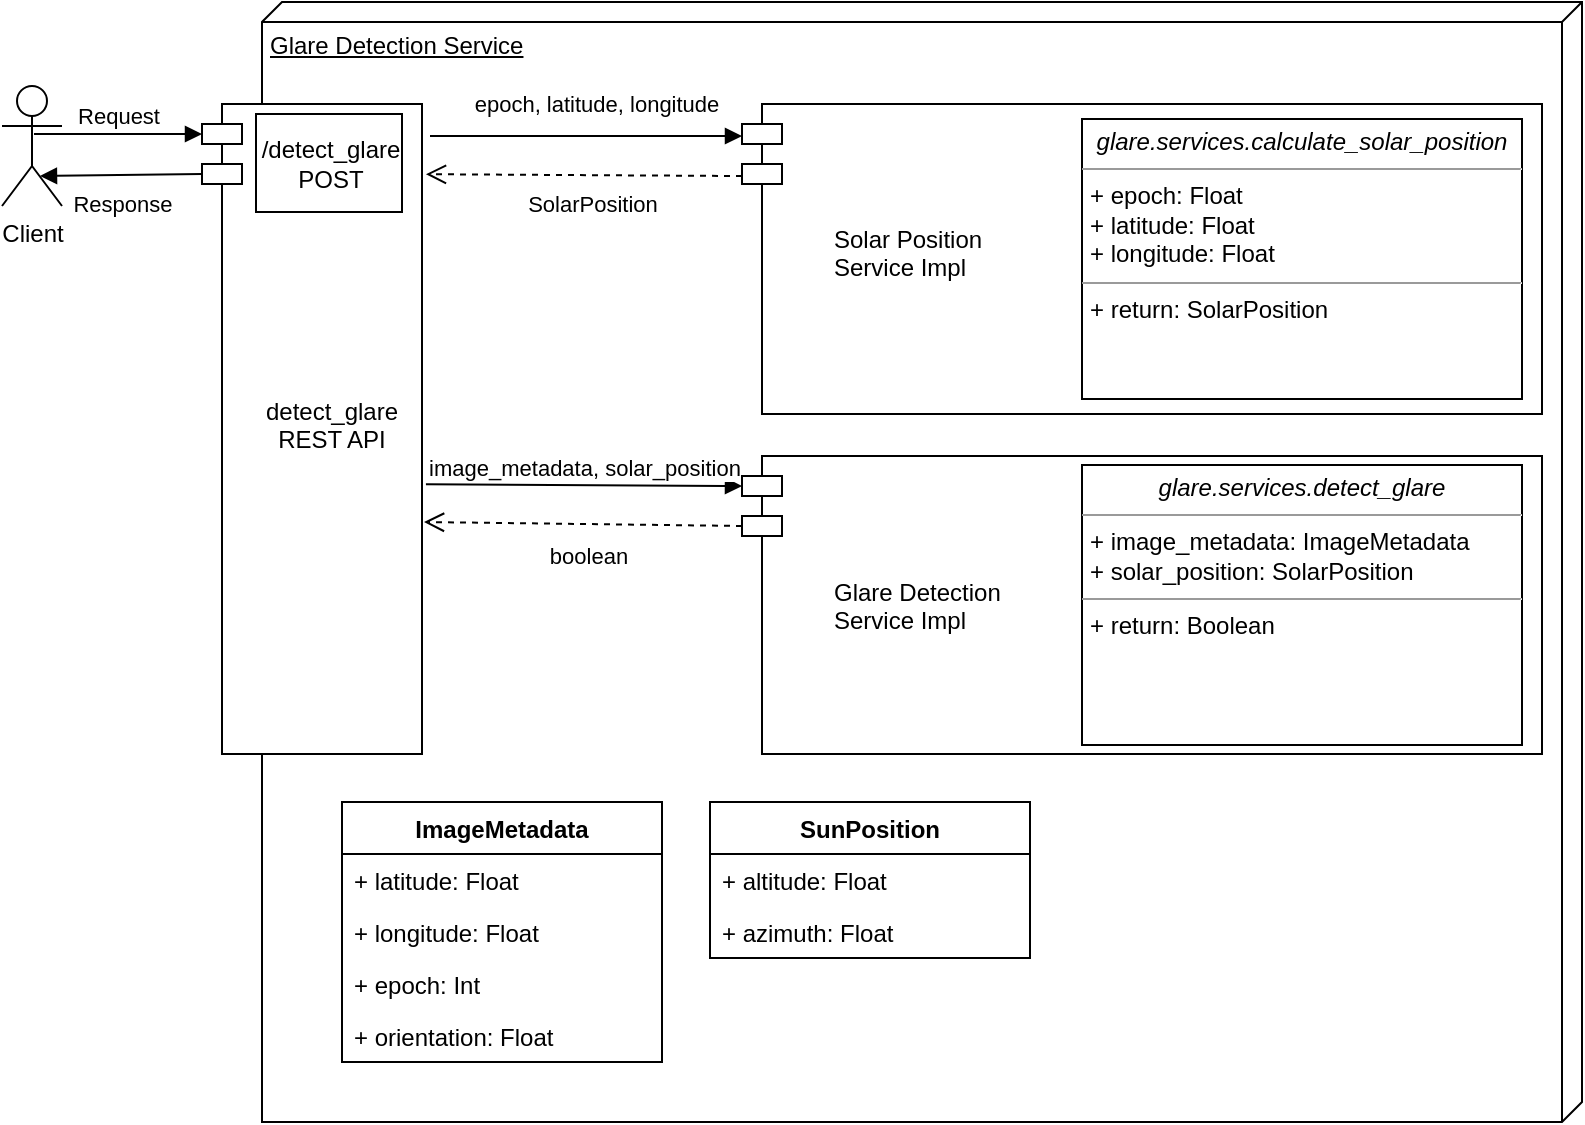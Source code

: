 <mxfile version="14.1.9" type="github">
  <diagram id="C5RBs43oDa-KdzZeNtuy" name="Page-1">
    <mxGraphModel dx="871" dy="590" grid="1" gridSize="10" guides="1" tooltips="1" connect="1" arrows="1" fold="1" page="1" pageScale="1" pageWidth="827" pageHeight="1169" math="0" shadow="0">
      <root>
        <mxCell id="WIyWlLk6GJQsqaUBKTNV-0" />
        <mxCell id="WIyWlLk6GJQsqaUBKTNV-1" parent="WIyWlLk6GJQsqaUBKTNV-0" />
        <mxCell id="LEbugSoTyeR6-p7tngCZ-11" value="Glare Detection Service&lt;br&gt;" style="verticalAlign=top;align=left;spacingTop=8;spacingLeft=2;spacingRight=12;shape=cube;size=10;direction=south;fontStyle=4;html=1;" vertex="1" parent="WIyWlLk6GJQsqaUBKTNV-1">
          <mxGeometry x="150" y="270" width="660" height="560" as="geometry" />
        </mxCell>
        <mxCell id="LEbugSoTyeR6-p7tngCZ-12" value="&#xa;&#xa;&#xa;&#xa;&#xa;&#xa;&#xa;&#xa;&#xa;&#xa;detect_glare&#xa;REST API" style="shape=module;align=left;spacingLeft=20;align=center;verticalAlign=top;" vertex="1" parent="WIyWlLk6GJQsqaUBKTNV-1">
          <mxGeometry x="120" y="321" width="110" height="325" as="geometry" />
        </mxCell>
        <mxCell id="LEbugSoTyeR6-p7tngCZ-14" value="image_metadata, solar_position" style="html=1;verticalAlign=bottom;endArrow=block;entryX=0;entryY=0;entryDx=0;entryDy=15;entryPerimeter=0;exitX=1.018;exitY=0.585;exitDx=0;exitDy=0;exitPerimeter=0;" edge="1" parent="WIyWlLk6GJQsqaUBKTNV-1" source="LEbugSoTyeR6-p7tngCZ-12">
          <mxGeometry relative="1" as="geometry">
            <mxPoint x="240" y="512" as="sourcePoint" />
            <mxPoint x="390" y="512" as="targetPoint" />
          </mxGeometry>
        </mxCell>
        <mxCell id="LEbugSoTyeR6-p7tngCZ-15" value="SolarPosition" style="html=1;verticalAlign=bottom;endArrow=open;dashed=1;endSize=8;exitX=0.1;exitY=0.719;exitDx=0;exitDy=0;exitPerimeter=0;entryX=1.018;entryY=0.108;entryDx=0;entryDy=0;entryPerimeter=0;" edge="1" parent="WIyWlLk6GJQsqaUBKTNV-1" target="LEbugSoTyeR6-p7tngCZ-12">
          <mxGeometry x="-0.059" y="23" relative="1" as="geometry">
            <mxPoint x="241.5" y="356.089" as="targetPoint" />
            <mxPoint x="390" y="357.02" as="sourcePoint" />
            <mxPoint as="offset" />
          </mxGeometry>
        </mxCell>
        <mxCell id="LEbugSoTyeR6-p7tngCZ-32" value="" style="shape=module;align=left;spacingLeft=20;align=center;verticalAlign=top;direction=east;" vertex="1" parent="WIyWlLk6GJQsqaUBKTNV-1">
          <mxGeometry x="390" y="321" width="400" height="155" as="geometry" />
        </mxCell>
        <mxCell id="LEbugSoTyeR6-p7tngCZ-34" value="Solar Position&#xa;Service Impl" style="text;strokeColor=none;fillColor=none;align=left;verticalAlign=top;spacingLeft=4;spacingRight=4;overflow=hidden;rotatable=0;points=[[0,0.5],[1,0.5]];portConstraint=eastwest;" vertex="1" parent="WIyWlLk6GJQsqaUBKTNV-1">
          <mxGeometry x="430" y="375" width="100" as="geometry" />
        </mxCell>
        <mxCell id="LEbugSoTyeR6-p7tngCZ-42" value="" style="shape=module;align=left;spacingLeft=20;align=center;verticalAlign=top;direction=east;" vertex="1" parent="WIyWlLk6GJQsqaUBKTNV-1">
          <mxGeometry x="390" y="497" width="400" height="149" as="geometry" />
        </mxCell>
        <mxCell id="LEbugSoTyeR6-p7tngCZ-43" value="Glare Detection&#xa;Service Impl" style="text;strokeColor=none;fillColor=none;align=left;verticalAlign=top;spacingLeft=4;spacingRight=4;overflow=hidden;rotatable=0;points=[[0,0.5],[1,0.5]];portConstraint=eastwest;" vertex="1" parent="WIyWlLk6GJQsqaUBKTNV-1">
          <mxGeometry x="430" y="551.5" width="100" height="40" as="geometry" />
        </mxCell>
        <mxCell id="LEbugSoTyeR6-p7tngCZ-44" value="epoch, latitude, longitude" style="html=1;verticalAlign=bottom;endArrow=block;entryX=0;entryY=0;entryDx=0;entryDy=15;entryPerimeter=0;" edge="1" parent="WIyWlLk6GJQsqaUBKTNV-1">
          <mxGeometry x="0.067" y="7" relative="1" as="geometry">
            <mxPoint x="234" y="337" as="sourcePoint" />
            <mxPoint x="390" y="337.0" as="targetPoint" />
            <mxPoint as="offset" />
          </mxGeometry>
        </mxCell>
        <mxCell id="LEbugSoTyeR6-p7tngCZ-45" value="boolean" style="html=1;verticalAlign=bottom;endArrow=open;dashed=1;endSize=8;exitX=0;exitY=0;exitDx=0;exitDy=35;exitPerimeter=0;" edge="1" parent="WIyWlLk6GJQsqaUBKTNV-1" source="LEbugSoTyeR6-p7tngCZ-42">
          <mxGeometry x="-0.05" y="25" relative="1" as="geometry">
            <mxPoint x="231" y="530" as="targetPoint" />
            <mxPoint x="400" y="425.02" as="sourcePoint" />
            <mxPoint x="-1" as="offset" />
          </mxGeometry>
        </mxCell>
        <mxCell id="LEbugSoTyeR6-p7tngCZ-50" value="&lt;p style=&quot;margin: 0px ; margin-top: 4px ; text-align: center&quot;&gt;&lt;i&gt;glare.services.calculate_solar_position&lt;/i&gt;&lt;/p&gt;&lt;hr size=&quot;1&quot;&gt;&lt;p style=&quot;margin: 0px ; margin-left: 4px&quot;&gt;+ epoch: Float&lt;br&gt;+ latitude: Float&lt;/p&gt;&lt;p style=&quot;margin: 0px ; margin-left: 4px&quot;&gt;+ longitude: Float&lt;/p&gt;&lt;hr size=&quot;1&quot;&gt;&lt;p style=&quot;margin: 0px ; margin-left: 4px&quot;&gt;+ return: SolarPosition&lt;/p&gt;" style="verticalAlign=top;align=left;overflow=fill;fontSize=12;fontFamily=Helvetica;html=1;" vertex="1" parent="WIyWlLk6GJQsqaUBKTNV-1">
          <mxGeometry x="560" y="328.5" width="220" height="140" as="geometry" />
        </mxCell>
        <mxCell id="LEbugSoTyeR6-p7tngCZ-51" value="&lt;p style=&quot;margin: 0px ; margin-top: 4px ; text-align: center&quot;&gt;&lt;i&gt;glare.services.detect_glare&lt;/i&gt;&lt;/p&gt;&lt;hr size=&quot;1&quot;&gt;&lt;p style=&quot;margin: 0px ; margin-left: 4px&quot;&gt;+ image_metadata: ImageMetadata&lt;br&gt;+ solar_position: SolarPosition&lt;/p&gt;&lt;hr size=&quot;1&quot;&gt;&lt;p style=&quot;margin: 0px ; margin-left: 4px&quot;&gt;+ return: Boolean&lt;/p&gt;" style="verticalAlign=top;align=left;overflow=fill;fontSize=12;fontFamily=Helvetica;html=1;" vertex="1" parent="WIyWlLk6GJQsqaUBKTNV-1">
          <mxGeometry x="560" y="501.5" width="220" height="140" as="geometry" />
        </mxCell>
        <mxCell id="LEbugSoTyeR6-p7tngCZ-56" value="/detect_glare&lt;br&gt;POST" style="html=1;" vertex="1" parent="WIyWlLk6GJQsqaUBKTNV-1">
          <mxGeometry x="147" y="326" width="73" height="49" as="geometry" />
        </mxCell>
        <mxCell id="LEbugSoTyeR6-p7tngCZ-57" value="Client" style="shape=umlActor;verticalLabelPosition=bottom;verticalAlign=top;html=1;" vertex="1" parent="WIyWlLk6GJQsqaUBKTNV-1">
          <mxGeometry x="20" y="312" width="30" height="60" as="geometry" />
        </mxCell>
        <mxCell id="LEbugSoTyeR6-p7tngCZ-58" value="Request" style="html=1;verticalAlign=bottom;endArrow=block;exitX=0.533;exitY=0.4;exitDx=0;exitDy=0;exitPerimeter=0;entryX=0;entryY=0;entryDx=0;entryDy=15;entryPerimeter=0;" edge="1" parent="WIyWlLk6GJQsqaUBKTNV-1" source="LEbugSoTyeR6-p7tngCZ-57" target="LEbugSoTyeR6-p7tngCZ-12">
          <mxGeometry width="80" relative="1" as="geometry">
            <mxPoint x="50" y="340" as="sourcePoint" />
            <mxPoint x="130" y="340" as="targetPoint" />
          </mxGeometry>
        </mxCell>
        <mxCell id="LEbugSoTyeR6-p7tngCZ-59" value="Response" style="html=1;verticalAlign=bottom;endArrow=block;exitX=0;exitY=0;exitDx=0;exitDy=35;exitPerimeter=0;entryX=0.633;entryY=0.75;entryDx=0;entryDy=0;entryPerimeter=0;" edge="1" parent="WIyWlLk6GJQsqaUBKTNV-1" source="LEbugSoTyeR6-p7tngCZ-12" target="LEbugSoTyeR6-p7tngCZ-57">
          <mxGeometry x="-0.005" y="24" width="80" relative="1" as="geometry">
            <mxPoint x="45.99" y="346" as="sourcePoint" />
            <mxPoint x="130" y="346" as="targetPoint" />
            <mxPoint as="offset" />
          </mxGeometry>
        </mxCell>
        <mxCell id="LEbugSoTyeR6-p7tngCZ-1" value="ImageMetadata&#xa;" style="swimlane;fontStyle=1;align=center;verticalAlign=top;childLayout=stackLayout;horizontal=1;startSize=26;horizontalStack=0;resizeParent=1;resizeParentMax=0;resizeLast=0;collapsible=1;marginBottom=0;" vertex="1" parent="WIyWlLk6GJQsqaUBKTNV-1">
          <mxGeometry x="190" y="670" width="160" height="130" as="geometry">
            <mxRectangle x="70" y="30" width="120" height="26" as="alternateBounds" />
          </mxGeometry>
        </mxCell>
        <mxCell id="LEbugSoTyeR6-p7tngCZ-2" value="+ latitude: Float" style="text;strokeColor=none;fillColor=none;align=left;verticalAlign=top;spacingLeft=4;spacingRight=4;overflow=hidden;rotatable=0;points=[[0,0.5],[1,0.5]];portConstraint=eastwest;" vertex="1" parent="LEbugSoTyeR6-p7tngCZ-1">
          <mxGeometry y="26" width="160" height="26" as="geometry" />
        </mxCell>
        <mxCell id="LEbugSoTyeR6-p7tngCZ-7" value="+ longitude: Float" style="text;strokeColor=none;fillColor=none;align=left;verticalAlign=top;spacingLeft=4;spacingRight=4;overflow=hidden;rotatable=0;points=[[0,0.5],[1,0.5]];portConstraint=eastwest;" vertex="1" parent="LEbugSoTyeR6-p7tngCZ-1">
          <mxGeometry y="52" width="160" height="26" as="geometry" />
        </mxCell>
        <mxCell id="LEbugSoTyeR6-p7tngCZ-8" value="+ epoch: Int" style="text;strokeColor=none;fillColor=none;align=left;verticalAlign=top;spacingLeft=4;spacingRight=4;overflow=hidden;rotatable=0;points=[[0,0.5],[1,0.5]];portConstraint=eastwest;" vertex="1" parent="LEbugSoTyeR6-p7tngCZ-1">
          <mxGeometry y="78" width="160" height="26" as="geometry" />
        </mxCell>
        <mxCell id="LEbugSoTyeR6-p7tngCZ-10" value="+ orientation: Float" style="text;strokeColor=none;fillColor=none;align=left;verticalAlign=top;spacingLeft=4;spacingRight=4;overflow=hidden;rotatable=0;points=[[0,0.5],[1,0.5]];portConstraint=eastwest;" vertex="1" parent="LEbugSoTyeR6-p7tngCZ-1">
          <mxGeometry y="104" width="160" height="26" as="geometry" />
        </mxCell>
        <mxCell id="LEbugSoTyeR6-p7tngCZ-36" value="SunPosition" style="swimlane;fontStyle=1;align=center;verticalAlign=top;childLayout=stackLayout;horizontal=1;startSize=26;horizontalStack=0;resizeParent=1;resizeParentMax=0;resizeLast=0;collapsible=1;marginBottom=0;" vertex="1" parent="WIyWlLk6GJQsqaUBKTNV-1">
          <mxGeometry x="374" y="670" width="160" height="78" as="geometry">
            <mxRectangle x="70" y="30" width="120" height="26" as="alternateBounds" />
          </mxGeometry>
        </mxCell>
        <mxCell id="LEbugSoTyeR6-p7tngCZ-37" value="+ altitude: Float" style="text;strokeColor=none;fillColor=none;align=left;verticalAlign=top;spacingLeft=4;spacingRight=4;overflow=hidden;rotatable=0;points=[[0,0.5],[1,0.5]];portConstraint=eastwest;" vertex="1" parent="LEbugSoTyeR6-p7tngCZ-36">
          <mxGeometry y="26" width="160" height="26" as="geometry" />
        </mxCell>
        <mxCell id="LEbugSoTyeR6-p7tngCZ-38" value="+ azimuth: Float" style="text;strokeColor=none;fillColor=none;align=left;verticalAlign=top;spacingLeft=4;spacingRight=4;overflow=hidden;rotatable=0;points=[[0,0.5],[1,0.5]];portConstraint=eastwest;" vertex="1" parent="LEbugSoTyeR6-p7tngCZ-36">
          <mxGeometry y="52" width="160" height="26" as="geometry" />
        </mxCell>
      </root>
    </mxGraphModel>
  </diagram>
</mxfile>
